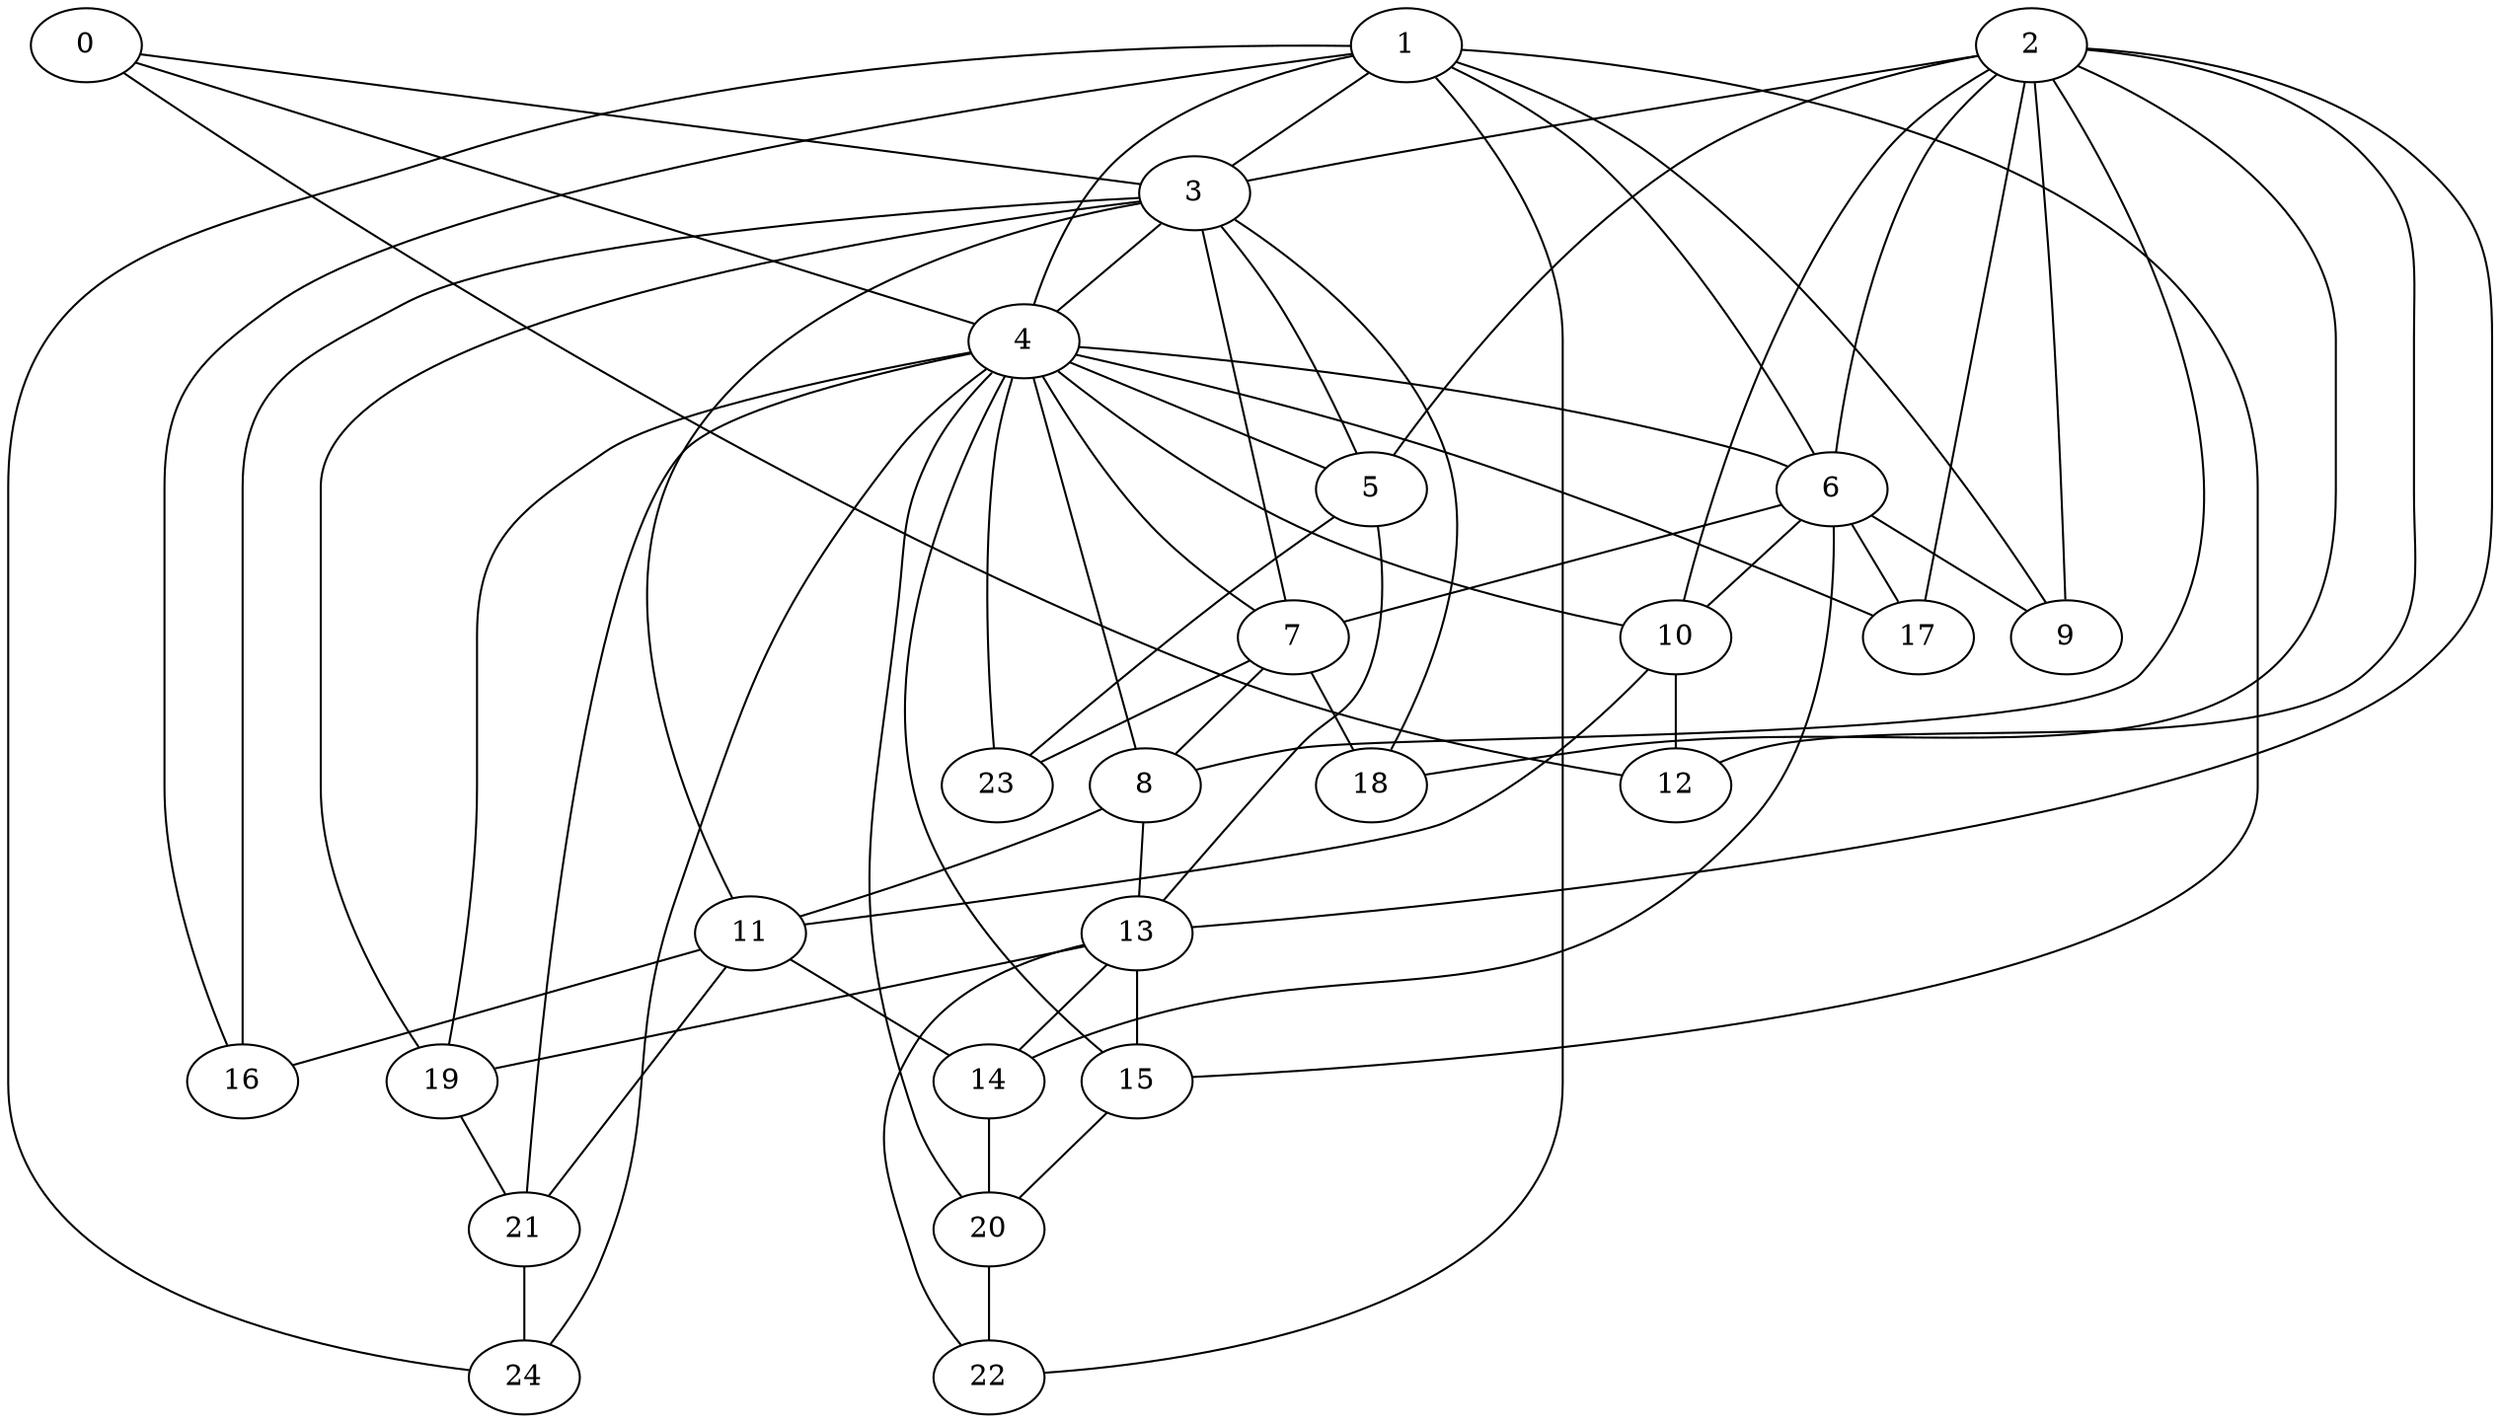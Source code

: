 strict graph "barabasi_albert_graph(25,3)" {
0;
1;
2;
3;
4;
5;
6;
7;
8;
9;
10;
11;
12;
13;
14;
15;
16;
17;
18;
19;
20;
21;
22;
23;
24;
0 -- 12  [is_available=True, prob="0.459547421214"];
0 -- 3  [is_available=True, prob="0.199912174863"];
0 -- 4  [is_available=True, prob="0.927514056119"];
1 -- 3  [is_available=True, prob="0.151892249797"];
1 -- 4  [is_available=True, prob="0.38325485927"];
1 -- 6  [is_available=True, prob="0.327974940355"];
1 -- 9  [is_available=True, prob="0.997997932419"];
1 -- 15  [is_available=True, prob="0.35293045756"];
1 -- 16  [is_available=True, prob="0.490925800936"];
1 -- 22  [is_available=True, prob="0.308772738232"];
1 -- 24  [is_available=True, prob="1.0"];
2 -- 3  [is_available=True, prob="1.0"];
2 -- 5  [is_available=True, prob="1.0"];
2 -- 6  [is_available=True, prob="1.0"];
2 -- 8  [is_available=True, prob="0.361499378658"];
2 -- 9  [is_available=True, prob="0.264831147997"];
2 -- 10  [is_available=True, prob="0.243764703226"];
2 -- 12  [is_available=True, prob="1.0"];
2 -- 13  [is_available=True, prob="0.13822472543"];
2 -- 17  [is_available=True, prob="0.155467219215"];
2 -- 18  [is_available=True, prob="0.646285675297"];
3 -- 4  [is_available=True, prob="1.0"];
3 -- 5  [is_available=True, prob="0.046774519564"];
3 -- 7  [is_available=True, prob="0.420983053668"];
3 -- 11  [is_available=True, prob="0.848237185689"];
3 -- 16  [is_available=True, prob="1.0"];
3 -- 18  [is_available=True, prob="0.00565986779035"];
3 -- 19  [is_available=True, prob="0.15050591847"];
4 -- 5  [is_available=True, prob="0.769769369887"];
4 -- 6  [is_available=True, prob="1.0"];
4 -- 7  [is_available=True, prob="0.747379698645"];
4 -- 8  [is_available=True, prob="0.274628128624"];
4 -- 10  [is_available=True, prob="0.664088302577"];
4 -- 15  [is_available=True, prob="0.34763337785"];
4 -- 17  [is_available=True, prob="0.84851020324"];
4 -- 19  [is_available=True, prob="0.673713300624"];
4 -- 20  [is_available=True, prob="1.0"];
4 -- 21  [is_available=True, prob="1.0"];
4 -- 23  [is_available=True, prob="0.255140733247"];
4 -- 24  [is_available=True, prob="0.628972078318"];
5 -- 13  [is_available=True, prob="0.174341029363"];
5 -- 23  [is_available=True, prob="0.0744053382717"];
6 -- 7  [is_available=True, prob="0.625738705132"];
6 -- 9  [is_available=True, prob="0.690427016642"];
6 -- 10  [is_available=True, prob="0.490867058218"];
6 -- 14  [is_available=True, prob="1.0"];
6 -- 17  [is_available=True, prob="0.841447765619"];
7 -- 8  [is_available=True, prob="0.0964645466597"];
7 -- 18  [is_available=True, prob="0.592077703698"];
7 -- 23  [is_available=True, prob="0.687646478242"];
8 -- 11  [is_available=True, prob="1.0"];
8 -- 13  [is_available=True, prob="1.0"];
10 -- 12  [is_available=True, prob="0.602041027903"];
10 -- 11  [is_available=True, prob="0.510905801893"];
11 -- 14  [is_available=True, prob="0.98885134325"];
11 -- 16  [is_available=True, prob="0.440995780112"];
11 -- 21  [is_available=True, prob="0.544042266241"];
13 -- 14  [is_available=True, prob="0.613493495462"];
13 -- 15  [is_available=True, prob="0.0916674951959"];
13 -- 19  [is_available=True, prob="0.0014169904243"];
13 -- 22  [is_available=True, prob="0.345374696817"];
14 -- 20  [is_available=True, prob="0.810187063813"];
15 -- 20  [is_available=True, prob="0.41968051446"];
19 -- 21  [is_available=True, prob="0.787562475859"];
20 -- 22  [is_available=True, prob="0.191541083006"];
21 -- 24  [is_available=True, prob="1.0"];
}
